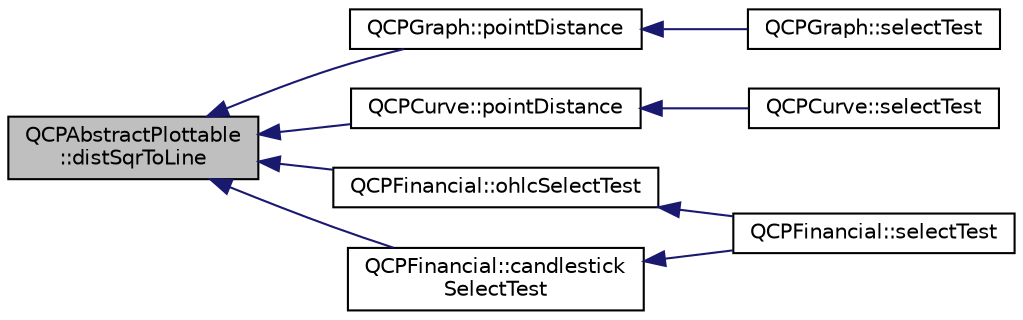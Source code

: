 digraph "QCPAbstractPlottable::distSqrToLine"
{
  edge [fontname="Helvetica",fontsize="10",labelfontname="Helvetica",labelfontsize="10"];
  node [fontname="Helvetica",fontsize="10",shape=record];
  rankdir="LR";
  Node134 [label="QCPAbstractPlottable\l::distSqrToLine",height=0.2,width=0.4,color="black", fillcolor="grey75", style="filled", fontcolor="black"];
  Node134 -> Node135 [dir="back",color="midnightblue",fontsize="10",style="solid",fontname="Helvetica"];
  Node135 [label="QCPGraph::pointDistance",height=0.2,width=0.4,color="black", fillcolor="white", style="filled",URL="$class_q_c_p_graph.html#a96146099a5e68f49c7326a765f768da2"];
  Node135 -> Node136 [dir="back",color="midnightblue",fontsize="10",style="solid",fontname="Helvetica"];
  Node136 [label="QCPGraph::selectTest",height=0.2,width=0.4,color="black", fillcolor="white", style="filled",URL="$class_q_c_p_graph.html#a36011c34aca4f7a477de25961e2f6c13"];
  Node134 -> Node137 [dir="back",color="midnightblue",fontsize="10",style="solid",fontname="Helvetica"];
  Node137 [label="QCPCurve::pointDistance",height=0.2,width=0.4,color="black", fillcolor="white", style="filled",URL="$class_q_c_p_curve.html#adc3ab8051946f9097cdf7c0707ef1a25"];
  Node137 -> Node138 [dir="back",color="midnightblue",fontsize="10",style="solid",fontname="Helvetica"];
  Node138 [label="QCPCurve::selectTest",height=0.2,width=0.4,color="black", fillcolor="white", style="filled",URL="$class_q_c_p_curve.html#a87a9fb34a2a48dcae4c1245ada235e7d"];
  Node134 -> Node139 [dir="back",color="midnightblue",fontsize="10",style="solid",fontname="Helvetica"];
  Node139 [label="QCPFinancial::ohlcSelectTest",height=0.2,width=0.4,color="black", fillcolor="white", style="filled",URL="$class_q_c_p_financial.html#a9df2d86e6ad3b58b51798d720e0f4739"];
  Node139 -> Node140 [dir="back",color="midnightblue",fontsize="10",style="solid",fontname="Helvetica"];
  Node140 [label="QCPFinancial::selectTest",height=0.2,width=0.4,color="black", fillcolor="white", style="filled",URL="$class_q_c_p_financial.html#a77bffad8f3fcbcccbef03ead1c538e3a"];
  Node134 -> Node141 [dir="back",color="midnightblue",fontsize="10",style="solid",fontname="Helvetica"];
  Node141 [label="QCPFinancial::candlestick\lSelectTest",height=0.2,width=0.4,color="black", fillcolor="white", style="filled",URL="$class_q_c_p_financial.html#a6fa1e18f18b37d3a0502b97d864a6d15"];
  Node141 -> Node140 [dir="back",color="midnightblue",fontsize="10",style="solid",fontname="Helvetica"];
}
